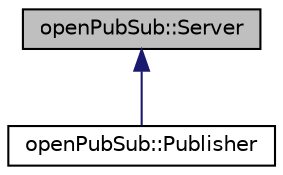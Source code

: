 digraph "openPubSub::Server"
{
 // LATEX_PDF_SIZE
  edge [fontname="Helvetica",fontsize="10",labelfontname="Helvetica",labelfontsize="10"];
  node [fontname="Helvetica",fontsize="10",shape=record];
  Node1 [label="openPubSub::Server",height=0.2,width=0.4,color="black", fillcolor="grey75", style="filled", fontcolor="black",tooltip=" "];
  Node1 -> Node2 [dir="back",color="midnightblue",fontsize="10",style="solid",fontname="Helvetica"];
  Node2 [label="openPubSub::Publisher",height=0.2,width=0.4,color="black", fillcolor="white", style="filled",URL="$classopenPubSub_1_1Publisher.html",tooltip=" "];
}

